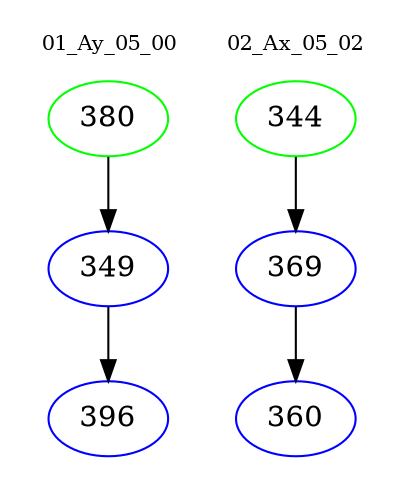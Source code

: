 digraph{
subgraph cluster_0 {
color = white
label = "01_Ay_05_00";
fontsize=10;
T0_380 [label="380", color="green"]
T0_380 -> T0_349 [color="black"]
T0_349 [label="349", color="blue"]
T0_349 -> T0_396 [color="black"]
T0_396 [label="396", color="blue"]
}
subgraph cluster_1 {
color = white
label = "02_Ax_05_02";
fontsize=10;
T1_344 [label="344", color="green"]
T1_344 -> T1_369 [color="black"]
T1_369 [label="369", color="blue"]
T1_369 -> T1_360 [color="black"]
T1_360 [label="360", color="blue"]
}
}
